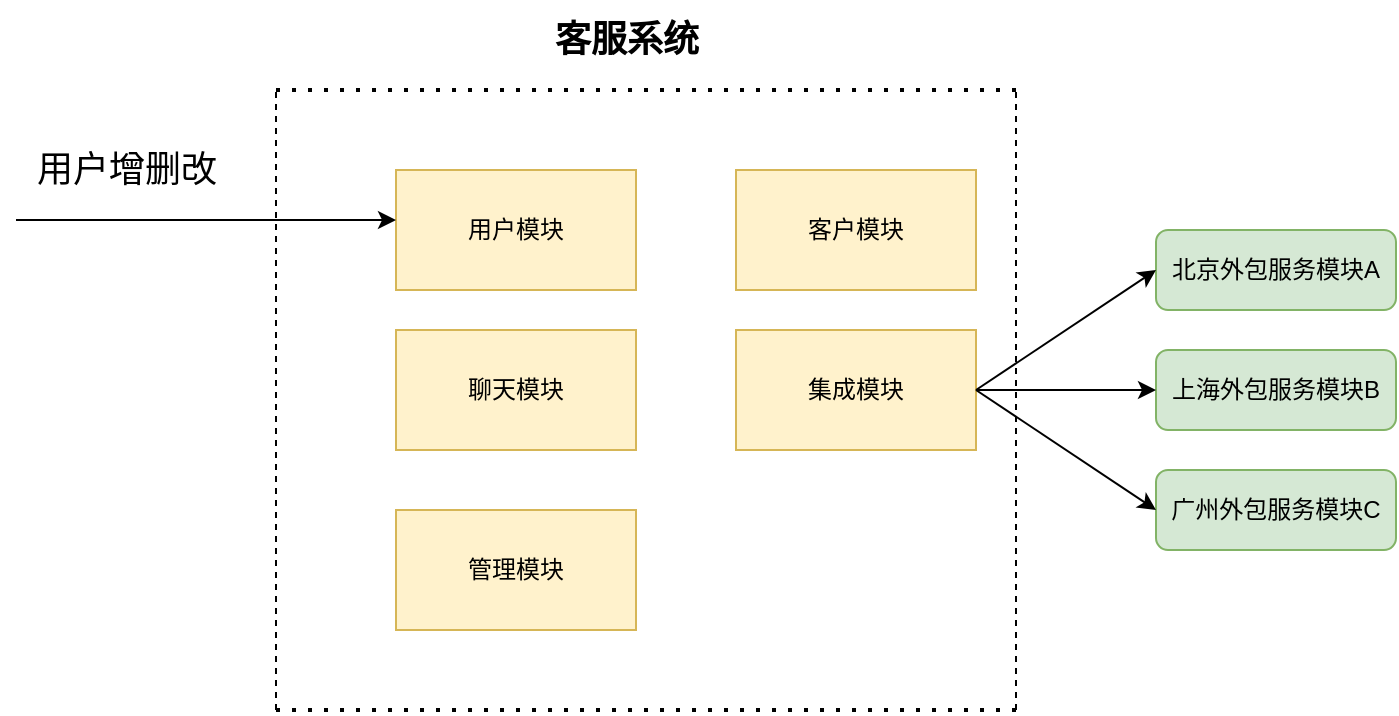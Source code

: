 <mxfile version="20.7.4" type="device"><diagram id="jS-pEe4Ick-FU42T9RZC" name="第 1 页"><mxGraphModel dx="988" dy="545" grid="1" gridSize="10" guides="1" tooltips="1" connect="1" arrows="1" fold="1" page="1" pageScale="1" pageWidth="827" pageHeight="1169" math="0" shadow="0"><root><mxCell id="0"/><mxCell id="1" parent="0"/><mxCell id="fRqRqDPBpIEq0TrDa2TE-1" value="用户模块" style="rounded=0;whiteSpace=wrap;html=1;fillColor=#fff2cc;strokeColor=#d6b656;" vertex="1" parent="1"><mxGeometry x="220" y="160" width="120" height="60" as="geometry"/></mxCell><mxCell id="fRqRqDPBpIEq0TrDa2TE-2" value="客户模块" style="rounded=0;whiteSpace=wrap;html=1;fillColor=#fff2cc;strokeColor=#d6b656;" vertex="1" parent="1"><mxGeometry x="390" y="160" width="120" height="60" as="geometry"/></mxCell><mxCell id="fRqRqDPBpIEq0TrDa2TE-3" value="聊天模块" style="rounded=0;whiteSpace=wrap;html=1;fillColor=#fff2cc;strokeColor=#d6b656;" vertex="1" parent="1"><mxGeometry x="220" y="240" width="120" height="60" as="geometry"/></mxCell><mxCell id="fRqRqDPBpIEq0TrDa2TE-4" value="集成模块" style="rounded=0;whiteSpace=wrap;html=1;fillColor=#fff2cc;strokeColor=#d6b656;" vertex="1" parent="1"><mxGeometry x="390" y="240" width="120" height="60" as="geometry"/></mxCell><mxCell id="fRqRqDPBpIEq0TrDa2TE-5" value="管理模块" style="rounded=0;whiteSpace=wrap;html=1;fillColor=#fff2cc;strokeColor=#d6b656;" vertex="1" parent="1"><mxGeometry x="220" y="330" width="120" height="60" as="geometry"/></mxCell><mxCell id="fRqRqDPBpIEq0TrDa2TE-6" value="北京外包服务模块A" style="rounded=1;whiteSpace=wrap;html=1;fillColor=#d5e8d4;strokeColor=#82b366;" vertex="1" parent="1"><mxGeometry x="600" y="190" width="120" height="40" as="geometry"/></mxCell><mxCell id="fRqRqDPBpIEq0TrDa2TE-7" value="上海外包服务模块B" style="rounded=1;whiteSpace=wrap;html=1;fillColor=#d5e8d4;strokeColor=#82b366;" vertex="1" parent="1"><mxGeometry x="600" y="250" width="120" height="40" as="geometry"/></mxCell><mxCell id="fRqRqDPBpIEq0TrDa2TE-8" value="广州外包服务模块C" style="rounded=1;whiteSpace=wrap;html=1;fillColor=#d5e8d4;strokeColor=#82b366;" vertex="1" parent="1"><mxGeometry x="600" y="310" width="120" height="40" as="geometry"/></mxCell><mxCell id="fRqRqDPBpIEq0TrDa2TE-9" value="" style="endArrow=classic;html=1;rounded=0;" edge="1" parent="1"><mxGeometry x="1" y="-51" width="50" height="50" relative="1" as="geometry"><mxPoint x="510" y="270" as="sourcePoint"/><mxPoint x="600" y="210" as="targetPoint"/><mxPoint x="14" y="-46" as="offset"/></mxGeometry></mxCell><mxCell id="fRqRqDPBpIEq0TrDa2TE-10" value="" style="endArrow=classic;html=1;rounded=0;exitX=1;exitY=0.5;exitDx=0;exitDy=0;" edge="1" parent="1" source="fRqRqDPBpIEq0TrDa2TE-4"><mxGeometry width="50" height="50" relative="1" as="geometry"><mxPoint x="550" y="320" as="sourcePoint"/><mxPoint x="600" y="270" as="targetPoint"/></mxGeometry></mxCell><mxCell id="fRqRqDPBpIEq0TrDa2TE-11" value="" style="endArrow=classic;html=1;rounded=0;entryX=0;entryY=0.5;entryDx=0;entryDy=0;" edge="1" parent="1" target="fRqRqDPBpIEq0TrDa2TE-8"><mxGeometry width="50" height="50" relative="1" as="geometry"><mxPoint x="510" y="270" as="sourcePoint"/><mxPoint x="560" y="220" as="targetPoint"/></mxGeometry></mxCell><mxCell id="fRqRqDPBpIEq0TrDa2TE-13" value="" style="endArrow=none;dashed=1;html=1;rounded=0;" edge="1" parent="1"><mxGeometry width="50" height="50" relative="1" as="geometry"><mxPoint x="160" y="430" as="sourcePoint"/><mxPoint x="160" y="120" as="targetPoint"/></mxGeometry></mxCell><mxCell id="fRqRqDPBpIEq0TrDa2TE-14" value="" style="endArrow=none;dashed=1;html=1;dashPattern=1 3;strokeWidth=2;rounded=0;" edge="1" parent="1"><mxGeometry width="50" height="50" relative="1" as="geometry"><mxPoint x="160" y="430" as="sourcePoint"/><mxPoint x="530" y="430" as="targetPoint"/></mxGeometry></mxCell><mxCell id="fRqRqDPBpIEq0TrDa2TE-15" value="" style="endArrow=none;dashed=1;html=1;dashPattern=1 3;strokeWidth=2;rounded=0;" edge="1" parent="1"><mxGeometry width="50" height="50" relative="1" as="geometry"><mxPoint x="160" y="120" as="sourcePoint"/><mxPoint x="530" y="120" as="targetPoint"/></mxGeometry></mxCell><mxCell id="fRqRqDPBpIEq0TrDa2TE-16" value="" style="endArrow=none;dashed=1;html=1;rounded=0;" edge="1" parent="1"><mxGeometry width="50" height="50" relative="1" as="geometry"><mxPoint x="530" y="430" as="sourcePoint"/><mxPoint x="530" y="120" as="targetPoint"/></mxGeometry></mxCell><mxCell id="fRqRqDPBpIEq0TrDa2TE-17" value="&lt;b&gt;&lt;font style=&quot;font-size: 18px;&quot;&gt;客服系统&lt;/font&gt;&lt;/b&gt;" style="text;html=1;align=center;verticalAlign=middle;resizable=0;points=[];autosize=1;strokeColor=none;fillColor=none;" vertex="1" parent="1"><mxGeometry x="285" y="75" width="100" height="40" as="geometry"/></mxCell><mxCell id="fRqRqDPBpIEq0TrDa2TE-19" value="" style="endArrow=classic;html=1;rounded=0;fontSize=18;" edge="1" parent="1"><mxGeometry width="50" height="50" relative="1" as="geometry"><mxPoint x="30" y="185" as="sourcePoint"/><mxPoint x="220" y="185" as="targetPoint"/></mxGeometry></mxCell><mxCell id="fRqRqDPBpIEq0TrDa2TE-20" value="用户增删改" style="text;html=1;align=center;verticalAlign=middle;resizable=0;points=[];autosize=1;strokeColor=none;fillColor=none;fontSize=18;" vertex="1" parent="1"><mxGeometry x="30" y="140" width="110" height="40" as="geometry"/></mxCell></root></mxGraphModel></diagram></mxfile>